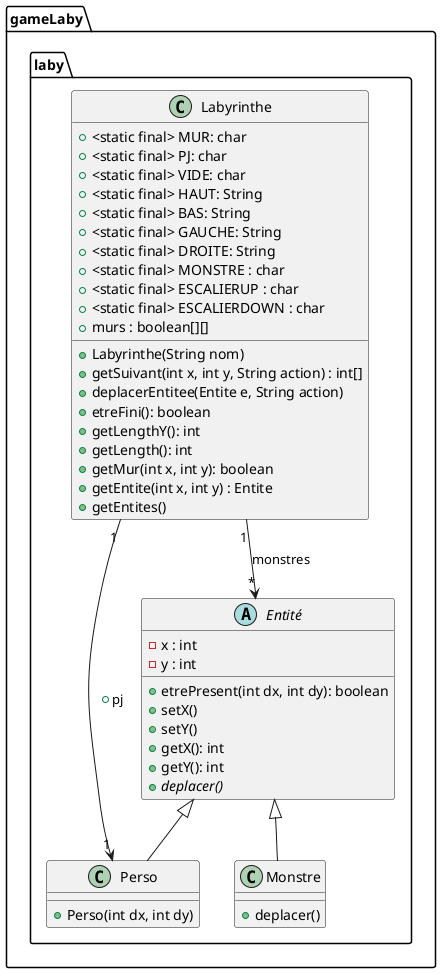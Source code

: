 @startuml
package gameLaby.laby{
class Labyrinthe{
+ <static final> MUR: char
+ <static final> PJ: char
+ <static final> VIDE: char
+ <static final> HAUT: String
+ <static final> BAS: String
+ <static final> GAUCHE: String
+ <static final> DROITE: String
+ <static final> MONSTRE : char
+ <static final> ESCALIERUP : char
+ <static final> ESCALIERDOWN : char
+ murs : boolean[][]
+ Labyrinthe(String nom)
+ getSuivant(int x, int y, String action) : int[]
+ deplacerEntitee(Entite e, String action)
+ etreFini(): boolean
+ getLengthY(): int
+ getLength(): int
+ getMur(int x, int y): boolean
+ getEntite(int x, int y) : Entite
+ getEntites()

}
class Perso{
+Perso(int dx, int dy)
}
Abstract class Entité{
- x : int
- y : int
+ etrePresent(int dx, int dy): boolean
+setX()
+setY()
+getX(): int
+getY(): int
+{abstract}deplacer()
}
class Monstre{
+deplacer()
}
}
Labyrinthe "1" --> "*" Entité : monstres
Labyrinthe "1" --> "1" Perso : + pj
Entité <|-- Monstre
Entité <|-- Perso
@enduml